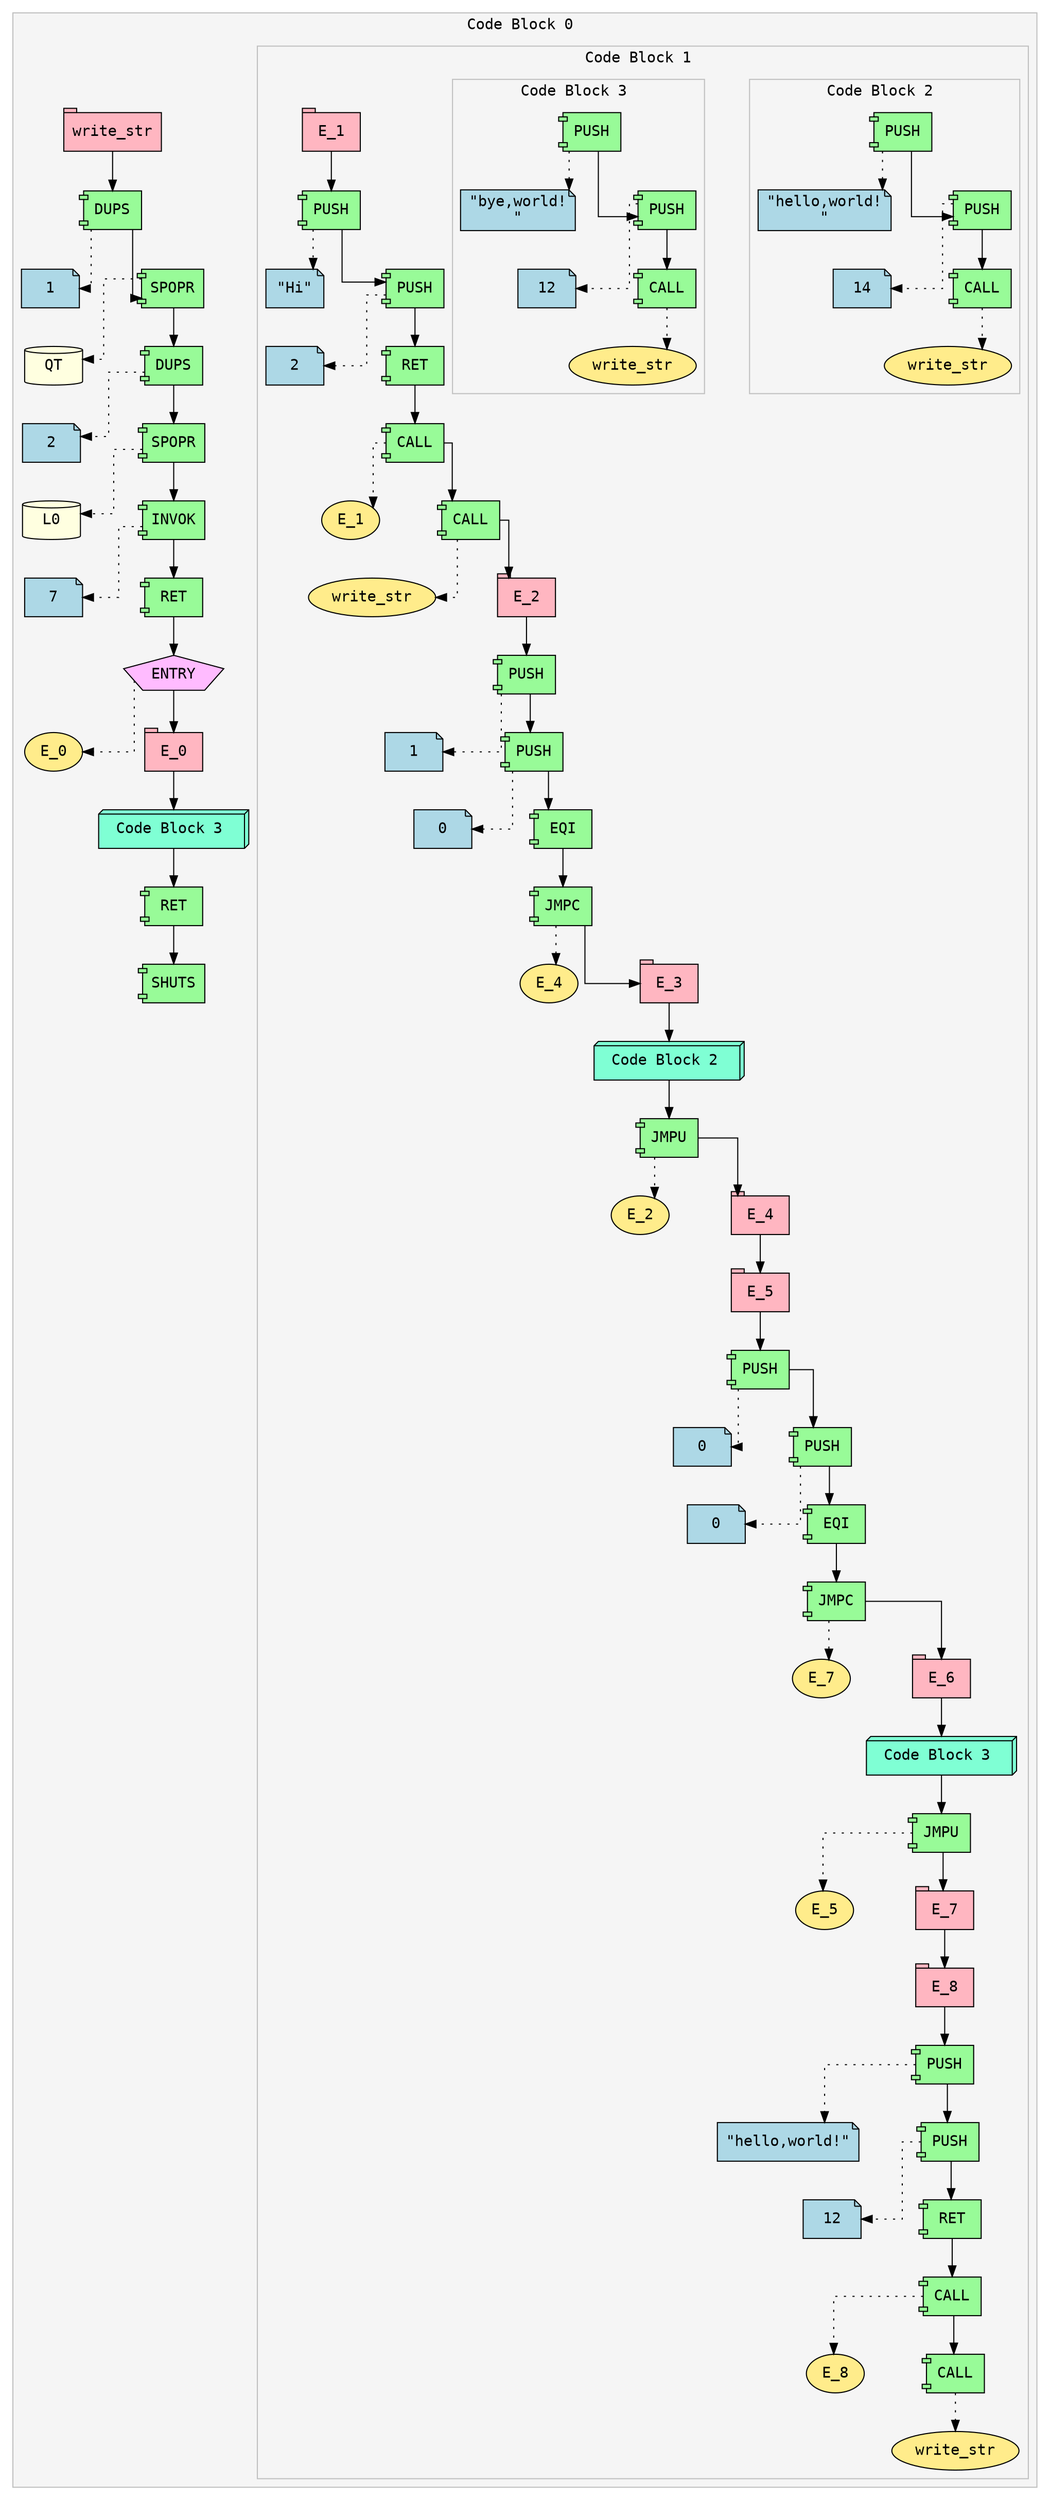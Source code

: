 digraph ir {
splines=ortho;
nodesep=0.8;
ranksep=0.5;
subgraph cluster_0 {
label="Code Block 0 ";
style=filled;
color=gray;
fillcolor=whitesmoke;
fontname="Courier";
Expr_1 [shape=tab style=filled fillcolor=lightpink fontname="Courier" label="write_str"]
Expr_2 [shape=component style=filled fillcolor=palegreen fontname="Courier" label="DUPS"]
Expr_3 [shape=note style=filled fillcolor=lightblue fontname="Courier" label="1"]
Expr_2 -> Expr_3 [style=dotted]
Expr_1 -> Expr_2;
Expr_4 [shape=component style=filled fillcolor=palegreen fontname="Courier" label="SPOPR"]
Expr_5 [shape=cylinder style=filled fillcolor=lightyellow fontname="Courier" label="QT"]
Expr_4 -> Expr_5 [style=dotted]
Expr_2 -> Expr_4;
Expr_6 [shape=component style=filled fillcolor=palegreen fontname="Courier" label="DUPS"]
Expr_7 [shape=note style=filled fillcolor=lightblue fontname="Courier" label="2"]
Expr_6 -> Expr_7 [style=dotted]
Expr_4 -> Expr_6;
Expr_8 [shape=component style=filled fillcolor=palegreen fontname="Courier" label="SPOPR"]
Expr_9 [shape=cylinder style=filled fillcolor=lightyellow fontname="Courier" label="L0"]
Expr_8 -> Expr_9 [style=dotted]
Expr_6 -> Expr_8;
Expr_10 [shape=component style=filled fillcolor=palegreen fontname="Courier" label="INVOK"]
Expr_11 [shape=note style=filled fillcolor=lightblue fontname="Courier" label="7"]
Expr_10 -> Expr_11 [style=dotted]
Expr_8 -> Expr_10;
Expr_12 [shape=component style=filled fillcolor=palegreen fontname="Courier" label="RET"]
Expr_10 -> Expr_12;
Expr_13 [shape=pentagon style=filled fillcolor=plum1 fontname="Courier" label="ENTRY"]
Expr_14 [shape=ellipse style=filled fillcolor=lightgoldenrod1 fontname="Courier" label="E_0"]
Expr_13 -> Expr_14 [style=dotted]
Expr_12 -> Expr_13;
Expr_15 [shape=tab style=filled fillcolor=lightpink fontname="Courier" label="E_0"]
Expr_13 -> Expr_15;
subgraph cluster_16 {
label="Code Block 1 ";
style=filled;
color=gray;
fillcolor=whitesmoke;
fontname="Courier";
Expr_17 [shape=tab style=filled fillcolor=lightpink fontname="Courier" label="E_1"]
Expr_18 [shape=component style=filled fillcolor=palegreen fontname="Courier" label="PUSH"]
Expr_19 [shape=note style=filled fillcolor=lightblue fontname="Courier" label="\"Hi\""]
Expr_18 -> Expr_19 [style=dotted]
Expr_17 -> Expr_18;
Expr_20 [shape=component style=filled fillcolor=palegreen fontname="Courier" label="PUSH"]
Expr_21 [shape=note style=filled fillcolor=lightblue fontname="Courier" label="2"]
Expr_20 -> Expr_21 [style=dotted]
Expr_18 -> Expr_20;
Expr_22 [shape=component style=filled fillcolor=palegreen fontname="Courier" label="RET"]
Expr_20 -> Expr_22;
Expr_23 [shape=component style=filled fillcolor=palegreen fontname="Courier" label="CALL"]
Expr_24 [shape=ellipse style=filled fillcolor=lightgoldenrod1 fontname="Courier" label="E_1"]
Expr_23 -> Expr_24 [style=dotted]
Expr_22 -> Expr_23;
Expr_25 [shape=component style=filled fillcolor=palegreen fontname="Courier" label="CALL"]
Expr_26 [shape=ellipse style=filled fillcolor=lightgoldenrod1 fontname="Courier" label="write_str"]
Expr_25 -> Expr_26 [style=dotted]
Expr_23 -> Expr_25;
Expr_27 [shape=tab style=filled fillcolor=lightpink fontname="Courier" label="E_2"]
Expr_25 -> Expr_27;
Expr_28 [shape=component style=filled fillcolor=palegreen fontname="Courier" label="PUSH"]
Expr_29 [shape=note style=filled fillcolor=lightblue fontname="Courier" label="1"]
Expr_28 -> Expr_29 [style=dotted]
Expr_27 -> Expr_28;
Expr_30 [shape=component style=filled fillcolor=palegreen fontname="Courier" label="PUSH"]
Expr_31 [shape=note style=filled fillcolor=lightblue fontname="Courier" label="0"]
Expr_30 -> Expr_31 [style=dotted]
Expr_28 -> Expr_30;
Expr_32 [shape=component style=filled fillcolor=palegreen fontname="Courier" label="EQI"]
Expr_30 -> Expr_32;
Expr_33 [shape=component style=filled fillcolor=palegreen fontname="Courier" label="JMPC"]
Expr_34 [shape=ellipse style=filled fillcolor=lightgoldenrod1 fontname="Courier" label="E_4"]
Expr_33 -> Expr_34 [style=dotted]
Expr_32 -> Expr_33;
Expr_35 [shape=tab style=filled fillcolor=lightpink fontname="Courier" label="E_3"]
Expr_33 -> Expr_35;
subgraph cluster_36 {
label="Code Block 2 ";
style=filled;
color=gray;
fillcolor=whitesmoke;
fontname="Courier";
Expr_37 [shape=component style=filled fillcolor=palegreen fontname="Courier" label="PUSH"]
Expr_38 [shape=note style=filled fillcolor=lightblue fontname="Courier" label="\"hello,world!\n\""]
Expr_37 -> Expr_38 [style=dotted]
Expr_39 [shape=component style=filled fillcolor=palegreen fontname="Courier" label="PUSH"]
Expr_40 [shape=note style=filled fillcolor=lightblue fontname="Courier" label="14"]
Expr_39 -> Expr_40 [style=dotted]
Expr_37 -> Expr_39;
Expr_41 [shape=component style=filled fillcolor=palegreen fontname="Courier" label="CALL"]
Expr_42 [shape=ellipse style=filled fillcolor=lightgoldenrod1 fontname="Courier" label="write_str"]
Expr_41 -> Expr_42 [style=dotted]
Expr_39 -> Expr_41;
}
Expr_36 [shape=box3d style=filled fillcolor=aquamarine fontname="Courier" label=" Code Block 2  "]
Expr_35 -> Expr_36;
Expr_43 [shape=component style=filled fillcolor=palegreen fontname="Courier" label="JMPU"]
Expr_44 [shape=ellipse style=filled fillcolor=lightgoldenrod1 fontname="Courier" label="E_2"]
Expr_43 -> Expr_44 [style=dotted]
Expr_36 -> Expr_43;
Expr_45 [shape=tab style=filled fillcolor=lightpink fontname="Courier" label="E_4"]
Expr_43 -> Expr_45;
Expr_46 [shape=tab style=filled fillcolor=lightpink fontname="Courier" label="E_5"]
Expr_45 -> Expr_46;
Expr_47 [shape=component style=filled fillcolor=palegreen fontname="Courier" label="PUSH"]
Expr_48 [shape=note style=filled fillcolor=lightblue fontname="Courier" label="0"]
Expr_47 -> Expr_48 [style=dotted]
Expr_46 -> Expr_47;
Expr_49 [shape=component style=filled fillcolor=palegreen fontname="Courier" label="PUSH"]
Expr_50 [shape=note style=filled fillcolor=lightblue fontname="Courier" label="0"]
Expr_49 -> Expr_50 [style=dotted]
Expr_47 -> Expr_49;
Expr_51 [shape=component style=filled fillcolor=palegreen fontname="Courier" label="EQI"]
Expr_49 -> Expr_51;
Expr_52 [shape=component style=filled fillcolor=palegreen fontname="Courier" label="JMPC"]
Expr_53 [shape=ellipse style=filled fillcolor=lightgoldenrod1 fontname="Courier" label="E_7"]
Expr_52 -> Expr_53 [style=dotted]
Expr_51 -> Expr_52;
Expr_54 [shape=tab style=filled fillcolor=lightpink fontname="Courier" label="E_6"]
Expr_52 -> Expr_54;
subgraph cluster_55 {
label="Code Block 3 ";
style=filled;
color=gray;
fillcolor=whitesmoke;
fontname="Courier";
Expr_56 [shape=component style=filled fillcolor=palegreen fontname="Courier" label="PUSH"]
Expr_57 [shape=note style=filled fillcolor=lightblue fontname="Courier" label="\"bye,world!\n\""]
Expr_56 -> Expr_57 [style=dotted]
Expr_58 [shape=component style=filled fillcolor=palegreen fontname="Courier" label="PUSH"]
Expr_59 [shape=note style=filled fillcolor=lightblue fontname="Courier" label="12"]
Expr_58 -> Expr_59 [style=dotted]
Expr_56 -> Expr_58;
Expr_60 [shape=component style=filled fillcolor=palegreen fontname="Courier" label="CALL"]
Expr_61 [shape=ellipse style=filled fillcolor=lightgoldenrod1 fontname="Courier" label="write_str"]
Expr_60 -> Expr_61 [style=dotted]
Expr_58 -> Expr_60;
}
Expr_55 [shape=box3d style=filled fillcolor=aquamarine fontname="Courier" label=" Code Block 3  "]
Expr_54 -> Expr_55;
Expr_62 [shape=component style=filled fillcolor=palegreen fontname="Courier" label="JMPU"]
Expr_63 [shape=ellipse style=filled fillcolor=lightgoldenrod1 fontname="Courier" label="E_5"]
Expr_62 -> Expr_63 [style=dotted]
Expr_55 -> Expr_62;
Expr_64 [shape=tab style=filled fillcolor=lightpink fontname="Courier" label="E_7"]
Expr_62 -> Expr_64;
Expr_65 [shape=tab style=filled fillcolor=lightpink fontname="Courier" label="E_8"]
Expr_64 -> Expr_65;
Expr_66 [shape=component style=filled fillcolor=palegreen fontname="Courier" label="PUSH"]
Expr_67 [shape=note style=filled fillcolor=lightblue fontname="Courier" label="\"hello,world!\""]
Expr_66 -> Expr_67 [style=dotted]
Expr_65 -> Expr_66;
Expr_68 [shape=component style=filled fillcolor=palegreen fontname="Courier" label="PUSH"]
Expr_69 [shape=note style=filled fillcolor=lightblue fontname="Courier" label="12"]
Expr_68 -> Expr_69 [style=dotted]
Expr_66 -> Expr_68;
Expr_70 [shape=component style=filled fillcolor=palegreen fontname="Courier" label="RET"]
Expr_68 -> Expr_70;
Expr_71 [shape=component style=filled fillcolor=palegreen fontname="Courier" label="CALL"]
Expr_72 [shape=ellipse style=filled fillcolor=lightgoldenrod1 fontname="Courier" label="E_8"]
Expr_71 -> Expr_72 [style=dotted]
Expr_70 -> Expr_71;
Expr_73 [shape=component style=filled fillcolor=palegreen fontname="Courier" label="CALL"]
Expr_74 [shape=ellipse style=filled fillcolor=lightgoldenrod1 fontname="Courier" label="write_str"]
Expr_73 -> Expr_74 [style=dotted]
Expr_71 -> Expr_73;
}
Expr_16 [shape=box3d style=filled fillcolor=aquamarine fontname="Courier" label=" Code Block 3  "]
Expr_15 -> Expr_16;
Expr_75 [shape=component style=filled fillcolor=palegreen fontname="Courier" label="RET"]
Expr_16 -> Expr_75;
Expr_76 [shape=component style=filled fillcolor=palegreen fontname="Courier" label="SHUTS"]
Expr_75 -> Expr_76;
}
}
